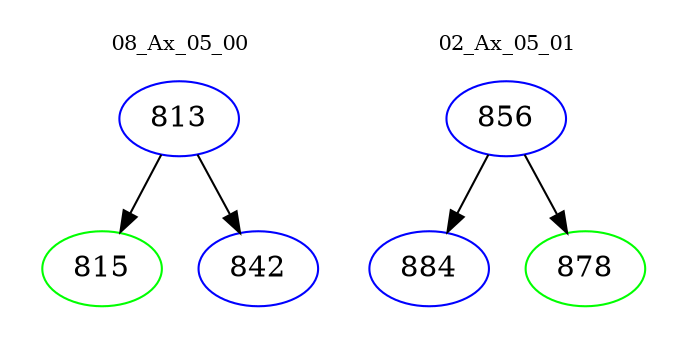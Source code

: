 digraph{
subgraph cluster_0 {
color = white
label = "08_Ax_05_00";
fontsize=10;
T0_813 [label="813", color="blue"]
T0_813 -> T0_815 [color="black"]
T0_815 [label="815", color="green"]
T0_813 -> T0_842 [color="black"]
T0_842 [label="842", color="blue"]
}
subgraph cluster_1 {
color = white
label = "02_Ax_05_01";
fontsize=10;
T1_856 [label="856", color="blue"]
T1_856 -> T1_884 [color="black"]
T1_884 [label="884", color="blue"]
T1_856 -> T1_878 [color="black"]
T1_878 [label="878", color="green"]
}
}

